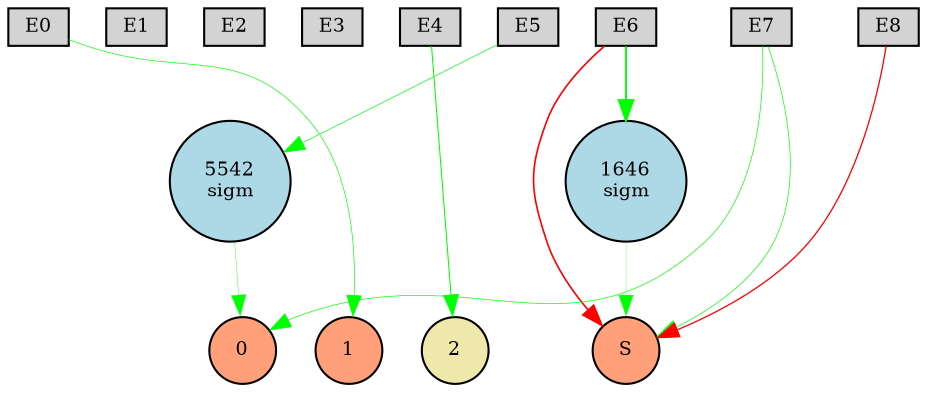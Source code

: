 digraph {
	node [fontsize=9 height=0.2 shape=circle width=0.2]
	subgraph inputs {
		node [shape=box style=filled]
		rank=source
		E0 [fillcolor=lightgray]
		E1 [fillcolor=lightgray]
		E0 -> E1 [style=invis]
		E2 [fillcolor=lightgray]
		E1 -> E2 [style=invis]
		E3 [fillcolor=lightgray]
		E2 -> E3 [style=invis]
		E4 [fillcolor=lightgray]
		E3 -> E4 [style=invis]
		E5 [fillcolor=lightgray]
		E4 -> E5 [style=invis]
		E6 [fillcolor=lightgray]
		E5 -> E6 [style=invis]
		E7 [fillcolor=lightgray]
		E6 -> E7 [style=invis]
		E8 [fillcolor=lightgray]
		E7 -> E8 [style=invis]
	}
	subgraph outputs {
		node [style=filled]
		rank=sink
		0 [fillcolor=lightsalmon fontsize=9 height=0.2 shape=circle width=0.2]
		1 [fillcolor=lightsalmon fontsize=9 height=0.2 shape=circle width=0.2]
		0 -> 1 [style=invis]
		2 [fillcolor=palegoldenrod fontsize=9 height=0.2 shape=circle width=0.2]
		1 -> 2 [style=invis]
		S [fillcolor=lightsalmon fontsize=9 height=0.2 shape=circle width=0.2]
		2 -> S [style=invis]
	}
	5542 [label="5542
sigm" fillcolor=lightblue style=filled]
	1646 [label="1646
sigm" fillcolor=lightblue style=filled]
	E7 -> 0 [color=green penwidth=0.33059135690183106 style=solid]
	E4 -> 2 [color=green penwidth=0.503002525124592 style=solid]
	E6 -> 1646 [color=green penwidth=0.9184481250126417 style=solid]
	1646 -> S [color=green penwidth=0.13074502865358084 style=solid]
	E8 -> S [color=red penwidth=0.6193874826273987 style=solid]
	E7 -> S [color=green penwidth=0.32764484294553176 style=solid]
	E0 -> 1 [color=green penwidth=0.3223161444480107 style=solid]
	E6 -> S [color=red penwidth=0.7923693630404368 style=solid]
	E5 -> 5542 [color=green penwidth=0.3227055738751666 style=solid]
	5542 -> 0 [color=green penwidth=0.1812590597645906 style=solid]
}
